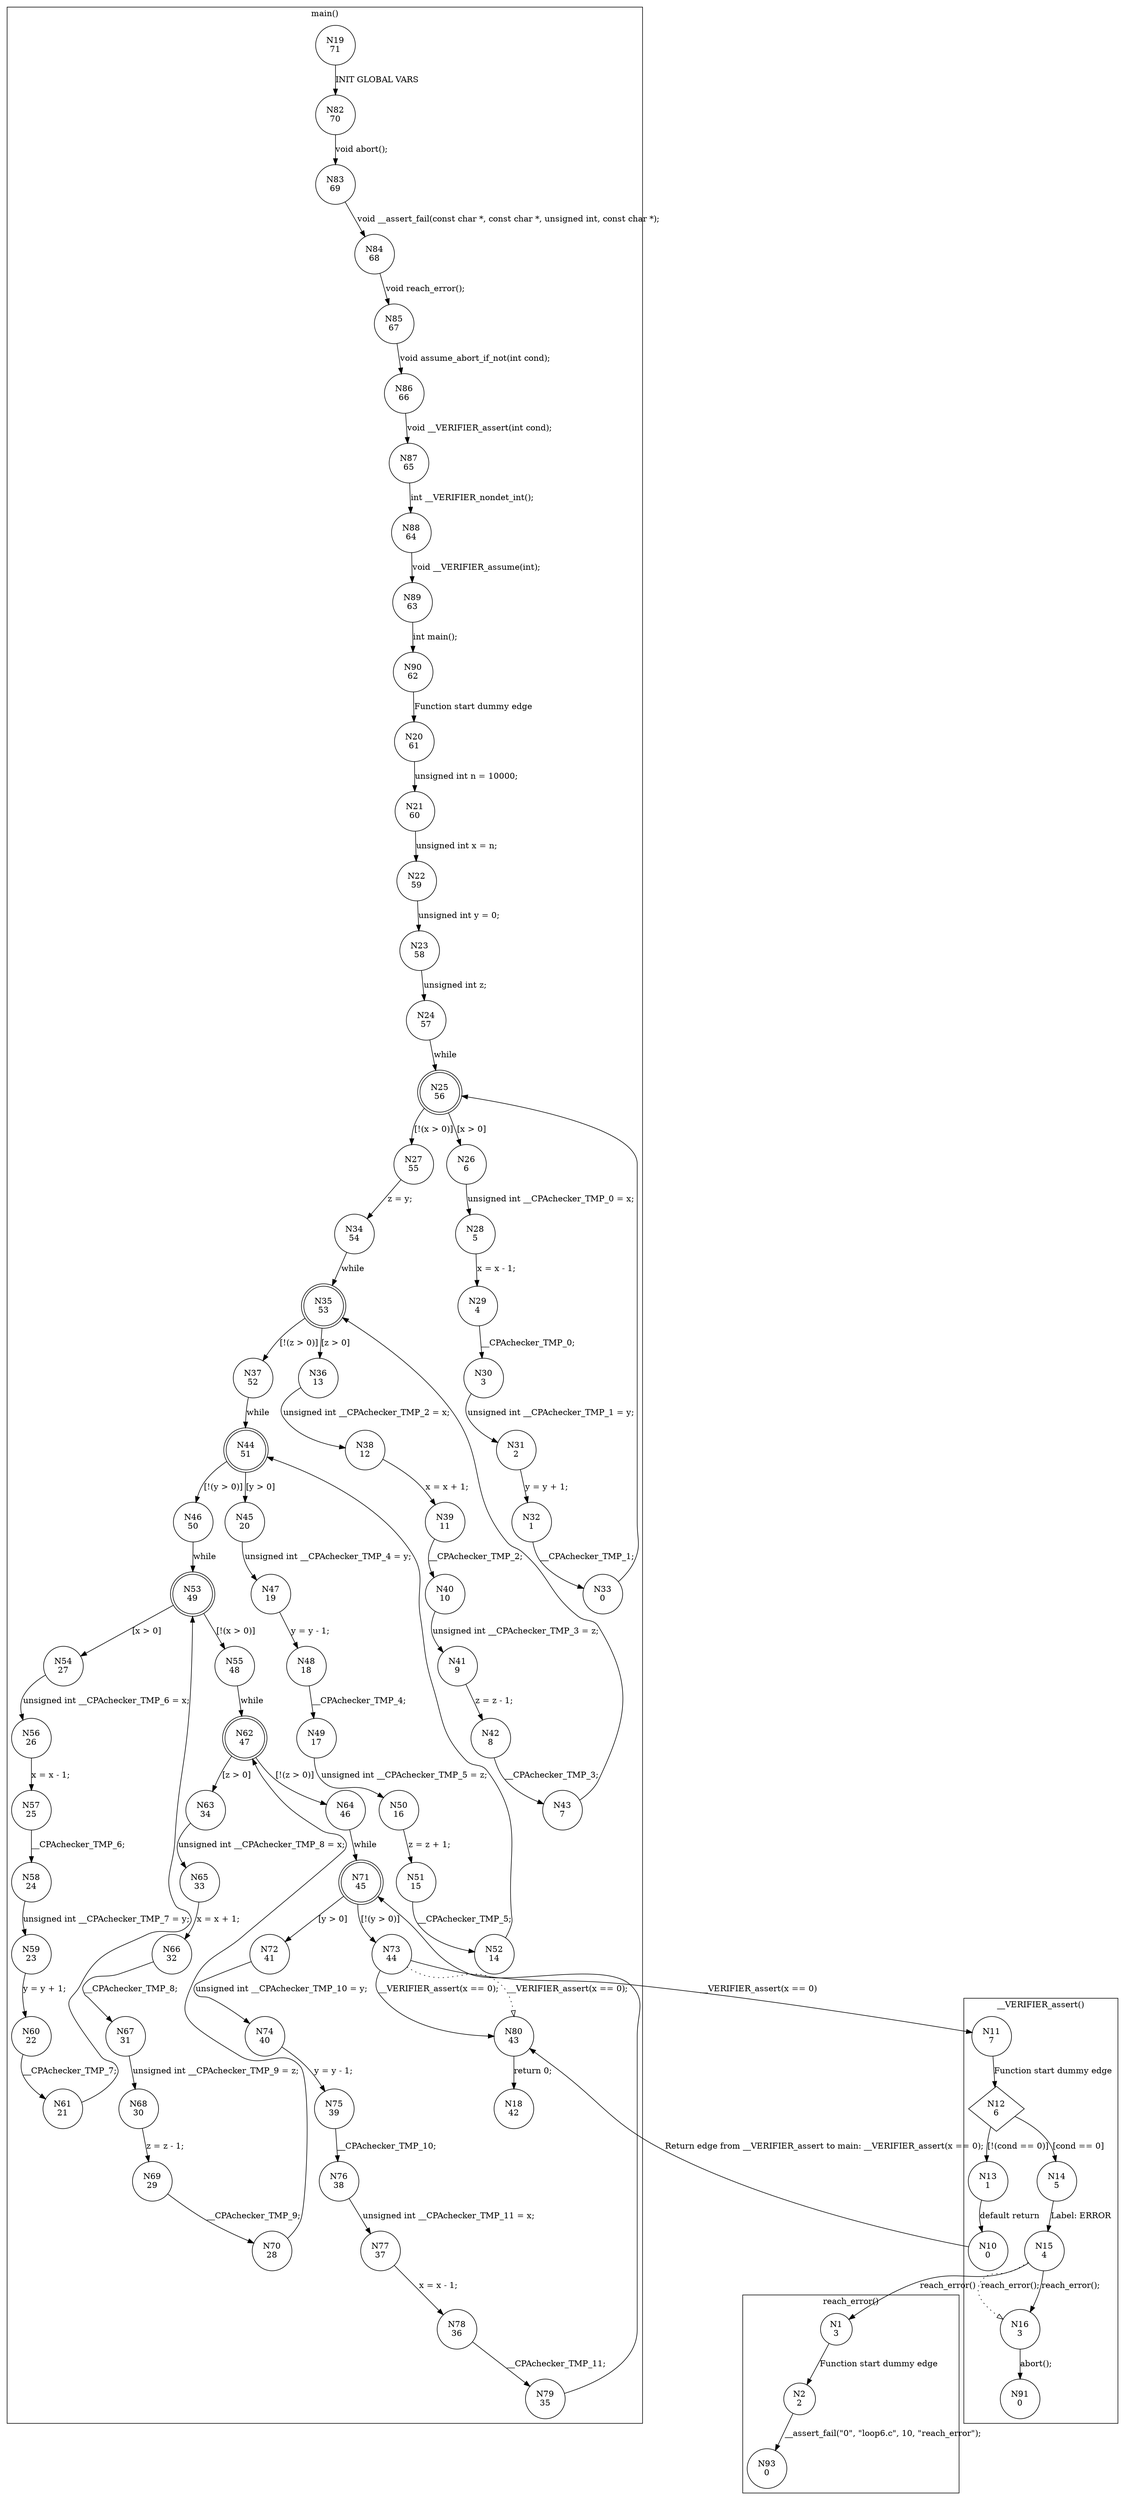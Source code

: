 digraph CFA {
19 [shape="circle" label="N19\n71"]
82 [shape="circle" label="N82\n70"]
83 [shape="circle" label="N83\n69"]
84 [shape="circle" label="N84\n68"]
85 [shape="circle" label="N85\n67"]
86 [shape="circle" label="N86\n66"]
87 [shape="circle" label="N87\n65"]
88 [shape="circle" label="N88\n64"]
89 [shape="circle" label="N89\n63"]
90 [shape="circle" label="N90\n62"]
20 [shape="circle" label="N20\n61"]
21 [shape="circle" label="N21\n60"]
22 [shape="circle" label="N22\n59"]
23 [shape="circle" label="N23\n58"]
24 [shape="circle" label="N24\n57"]
25 [shape="doublecircle" label="N25\n56"]
27 [shape="circle" label="N27\n55"]
34 [shape="circle" label="N34\n54"]
35 [shape="doublecircle" label="N35\n53"]
37 [shape="circle" label="N37\n52"]
44 [shape="doublecircle" label="N44\n51"]
46 [shape="circle" label="N46\n50"]
53 [shape="doublecircle" label="N53\n49"]
55 [shape="circle" label="N55\n48"]
62 [shape="doublecircle" label="N62\n47"]
64 [shape="circle" label="N64\n46"]
71 [shape="doublecircle" label="N71\n45"]
73 [shape="circle" label="N73\n44"]
11 [shape="circle" label="N11\n7"]
12 [shape="diamond" label="N12\n6"]
13 [shape="circle" label="N13\n1"]
10 [shape="circle" label="N10\n0"]
80 [shape="circle" label="N80\n43"]
18 [shape="circle" label="N18\n42"]
14 [shape="circle" label="N14\n5"]
15 [shape="circle" label="N15\n4"]
1 [shape="circle" label="N1\n3"]
2 [shape="circle" label="N2\n2"]
93 [shape="circle" label="N93\n0"]
16 [shape="circle" label="N16\n3"]
91 [shape="circle" label="N91\n0"]
72 [shape="circle" label="N72\n41"]
74 [shape="circle" label="N74\n40"]
75 [shape="circle" label="N75\n39"]
76 [shape="circle" label="N76\n38"]
77 [shape="circle" label="N77\n37"]
78 [shape="circle" label="N78\n36"]
79 [shape="circle" label="N79\n35"]
63 [shape="circle" label="N63\n34"]
65 [shape="circle" label="N65\n33"]
66 [shape="circle" label="N66\n32"]
67 [shape="circle" label="N67\n31"]
68 [shape="circle" label="N68\n30"]
69 [shape="circle" label="N69\n29"]
70 [shape="circle" label="N70\n28"]
54 [shape="circle" label="N54\n27"]
56 [shape="circle" label="N56\n26"]
57 [shape="circle" label="N57\n25"]
58 [shape="circle" label="N58\n24"]
59 [shape="circle" label="N59\n23"]
60 [shape="circle" label="N60\n22"]
61 [shape="circle" label="N61\n21"]
45 [shape="circle" label="N45\n20"]
47 [shape="circle" label="N47\n19"]
48 [shape="circle" label="N48\n18"]
49 [shape="circle" label="N49\n17"]
50 [shape="circle" label="N50\n16"]
51 [shape="circle" label="N51\n15"]
52 [shape="circle" label="N52\n14"]
36 [shape="circle" label="N36\n13"]
38 [shape="circle" label="N38\n12"]
39 [shape="circle" label="N39\n11"]
40 [shape="circle" label="N40\n10"]
41 [shape="circle" label="N41\n9"]
42 [shape="circle" label="N42\n8"]
43 [shape="circle" label="N43\n7"]
26 [shape="circle" label="N26\n6"]
28 [shape="circle" label="N28\n5"]
29 [shape="circle" label="N29\n4"]
30 [shape="circle" label="N30\n3"]
31 [shape="circle" label="N31\n2"]
32 [shape="circle" label="N32\n1"]
33 [shape="circle" label="N33\n0"]
node [shape="circle"]
subgraph cluster___VERIFIER_assert {
label="__VERIFIER_assert()"
11 -> 12 [label="Function start dummy edge"]
12 -> 14 [label="[cond == 0]"]
12 -> 13 [label="[!(cond == 0)]"]
13 -> 10 [label="default return"]
14 -> 15 [label="Label: ERROR"]
15 -> 16 [label="reach_error();" style="dotted" arrowhead="empty"]
15 -> 16 [label="reach_error();"]
16 -> 91 [label="abort();"]}
subgraph cluster_assume_abort_if_not {
label="assume_abort_if_not()"
}
subgraph cluster_main {
label="main()"
19 -> 82 [label="INIT GLOBAL VARS"]
82 -> 83 [label="void abort();"]
83 -> 84 [label="void __assert_fail(const char *, const char *, unsigned int, const char *);"]
84 -> 85 [label="void reach_error();"]
85 -> 86 [label="void assume_abort_if_not(int cond);"]
86 -> 87 [label="void __VERIFIER_assert(int cond);"]
87 -> 88 [label="int __VERIFIER_nondet_int();"]
88 -> 89 [label="void __VERIFIER_assume(int);"]
89 -> 90 [label="int main();"]
90 -> 20 [label="Function start dummy edge"]
20 -> 21 [label="unsigned int n = 10000;"]
21 -> 22 [label="unsigned int x = n;"]
22 -> 23 [label="unsigned int y = 0;"]
23 -> 24 [label="unsigned int z;"]
24 -> 25 [label="while"]
25 -> 26 [label="[x > 0]"]
25 -> 27 [label="[!(x > 0)]"]
27 -> 34 [label="z = y;"]
34 -> 35 [label="while"]
35 -> 36 [label="[z > 0]"]
35 -> 37 [label="[!(z > 0)]"]
37 -> 44 [label="while"]
44 -> 45 [label="[y > 0]"]
44 -> 46 [label="[!(y > 0)]"]
46 -> 53 [label="while"]
53 -> 54 [label="[x > 0]"]
53 -> 55 [label="[!(x > 0)]"]
55 -> 62 [label="while"]
62 -> 63 [label="[z > 0]"]
62 -> 64 [label="[!(z > 0)]"]
64 -> 71 [label="while"]
71 -> 72 [label="[y > 0]"]
71 -> 73 [label="[!(y > 0)]"]
73 -> 80 [label="__VERIFIER_assert(x == 0);" style="dotted" arrowhead="empty"]
73 -> 80 [label="__VERIFIER_assert(x == 0);"]
80 -> 18 [label="return 0;"]
72 -> 74 [label="unsigned int __CPAchecker_TMP_10 = y;"]
74 -> 75 [label="y = y - 1;"]
75 -> 76 [label="__CPAchecker_TMP_10;"]
76 -> 77 [label="unsigned int __CPAchecker_TMP_11 = x;"]
77 -> 78 [label="x = x - 1;"]
78 -> 79 [label="__CPAchecker_TMP_11;"]
79 -> 71 [label=""]
63 -> 65 [label="unsigned int __CPAchecker_TMP_8 = x;"]
65 -> 66 [label="x = x + 1;"]
66 -> 67 [label="__CPAchecker_TMP_8;"]
67 -> 68 [label="unsigned int __CPAchecker_TMP_9 = z;"]
68 -> 69 [label="z = z - 1;"]
69 -> 70 [label="__CPAchecker_TMP_9;"]
70 -> 62 [label=""]
54 -> 56 [label="unsigned int __CPAchecker_TMP_6 = x;"]
56 -> 57 [label="x = x - 1;"]
57 -> 58 [label="__CPAchecker_TMP_6;"]
58 -> 59 [label="unsigned int __CPAchecker_TMP_7 = y;"]
59 -> 60 [label="y = y + 1;"]
60 -> 61 [label="__CPAchecker_TMP_7;"]
61 -> 53 [label=""]
45 -> 47 [label="unsigned int __CPAchecker_TMP_4 = y;"]
47 -> 48 [label="y = y - 1;"]
48 -> 49 [label="__CPAchecker_TMP_4;"]
49 -> 50 [label="unsigned int __CPAchecker_TMP_5 = z;"]
50 -> 51 [label="z = z + 1;"]
51 -> 52 [label="__CPAchecker_TMP_5;"]
52 -> 44 [label=""]
36 -> 38 [label="unsigned int __CPAchecker_TMP_2 = x;"]
38 -> 39 [label="x = x + 1;"]
39 -> 40 [label="__CPAchecker_TMP_2;"]
40 -> 41 [label="unsigned int __CPAchecker_TMP_3 = z;"]
41 -> 42 [label="z = z - 1;"]
42 -> 43 [label="__CPAchecker_TMP_3;"]
43 -> 35 [label=""]
26 -> 28 [label="unsigned int __CPAchecker_TMP_0 = x;"]
28 -> 29 [label="x = x - 1;"]
29 -> 30 [label="__CPAchecker_TMP_0;"]
30 -> 31 [label="unsigned int __CPAchecker_TMP_1 = y;"]
31 -> 32 [label="y = y + 1;"]
32 -> 33 [label="__CPAchecker_TMP_1;"]
33 -> 25 [label=""]}
subgraph cluster_reach_error {
label="reach_error()"
1 -> 2 [label="Function start dummy edge"]
2 -> 93 [label="__assert_fail(\"0\", \"loop6.c\", 10, \"reach_error\");"]}
73 -> 11 [label="__VERIFIER_assert(x == 0)"]
10 -> 80 [label="Return edge from __VERIFIER_assert to main: __VERIFIER_assert(x == 0);"]
15 -> 1 [label="reach_error()"]}